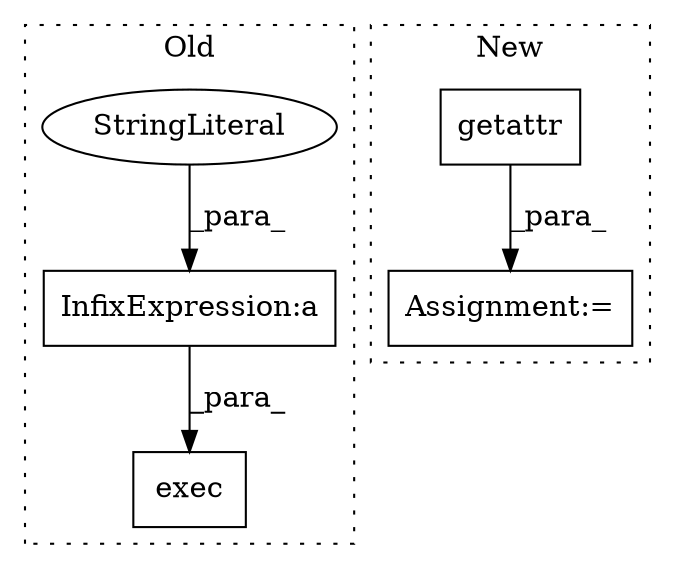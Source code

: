 digraph G {
subgraph cluster0 {
1 [label="exec" a="32" s="5701,5739" l="5,1" shape="box"];
3 [label="InfixExpression:a" a="27" s="5722" l="3" shape="box"];
4 [label="StringLiteral" a="45" s="5706" l="16" shape="ellipse"];
label = "Old";
style="dotted";
}
subgraph cluster1 {
2 [label="getattr" a="32" s="5703,5736" l="8,1" shape="box"];
5 [label="Assignment:=" a="7" s="5702" l="1" shape="box"];
label = "New";
style="dotted";
}
2 -> 5 [label="_para_"];
3 -> 1 [label="_para_"];
4 -> 3 [label="_para_"];
}